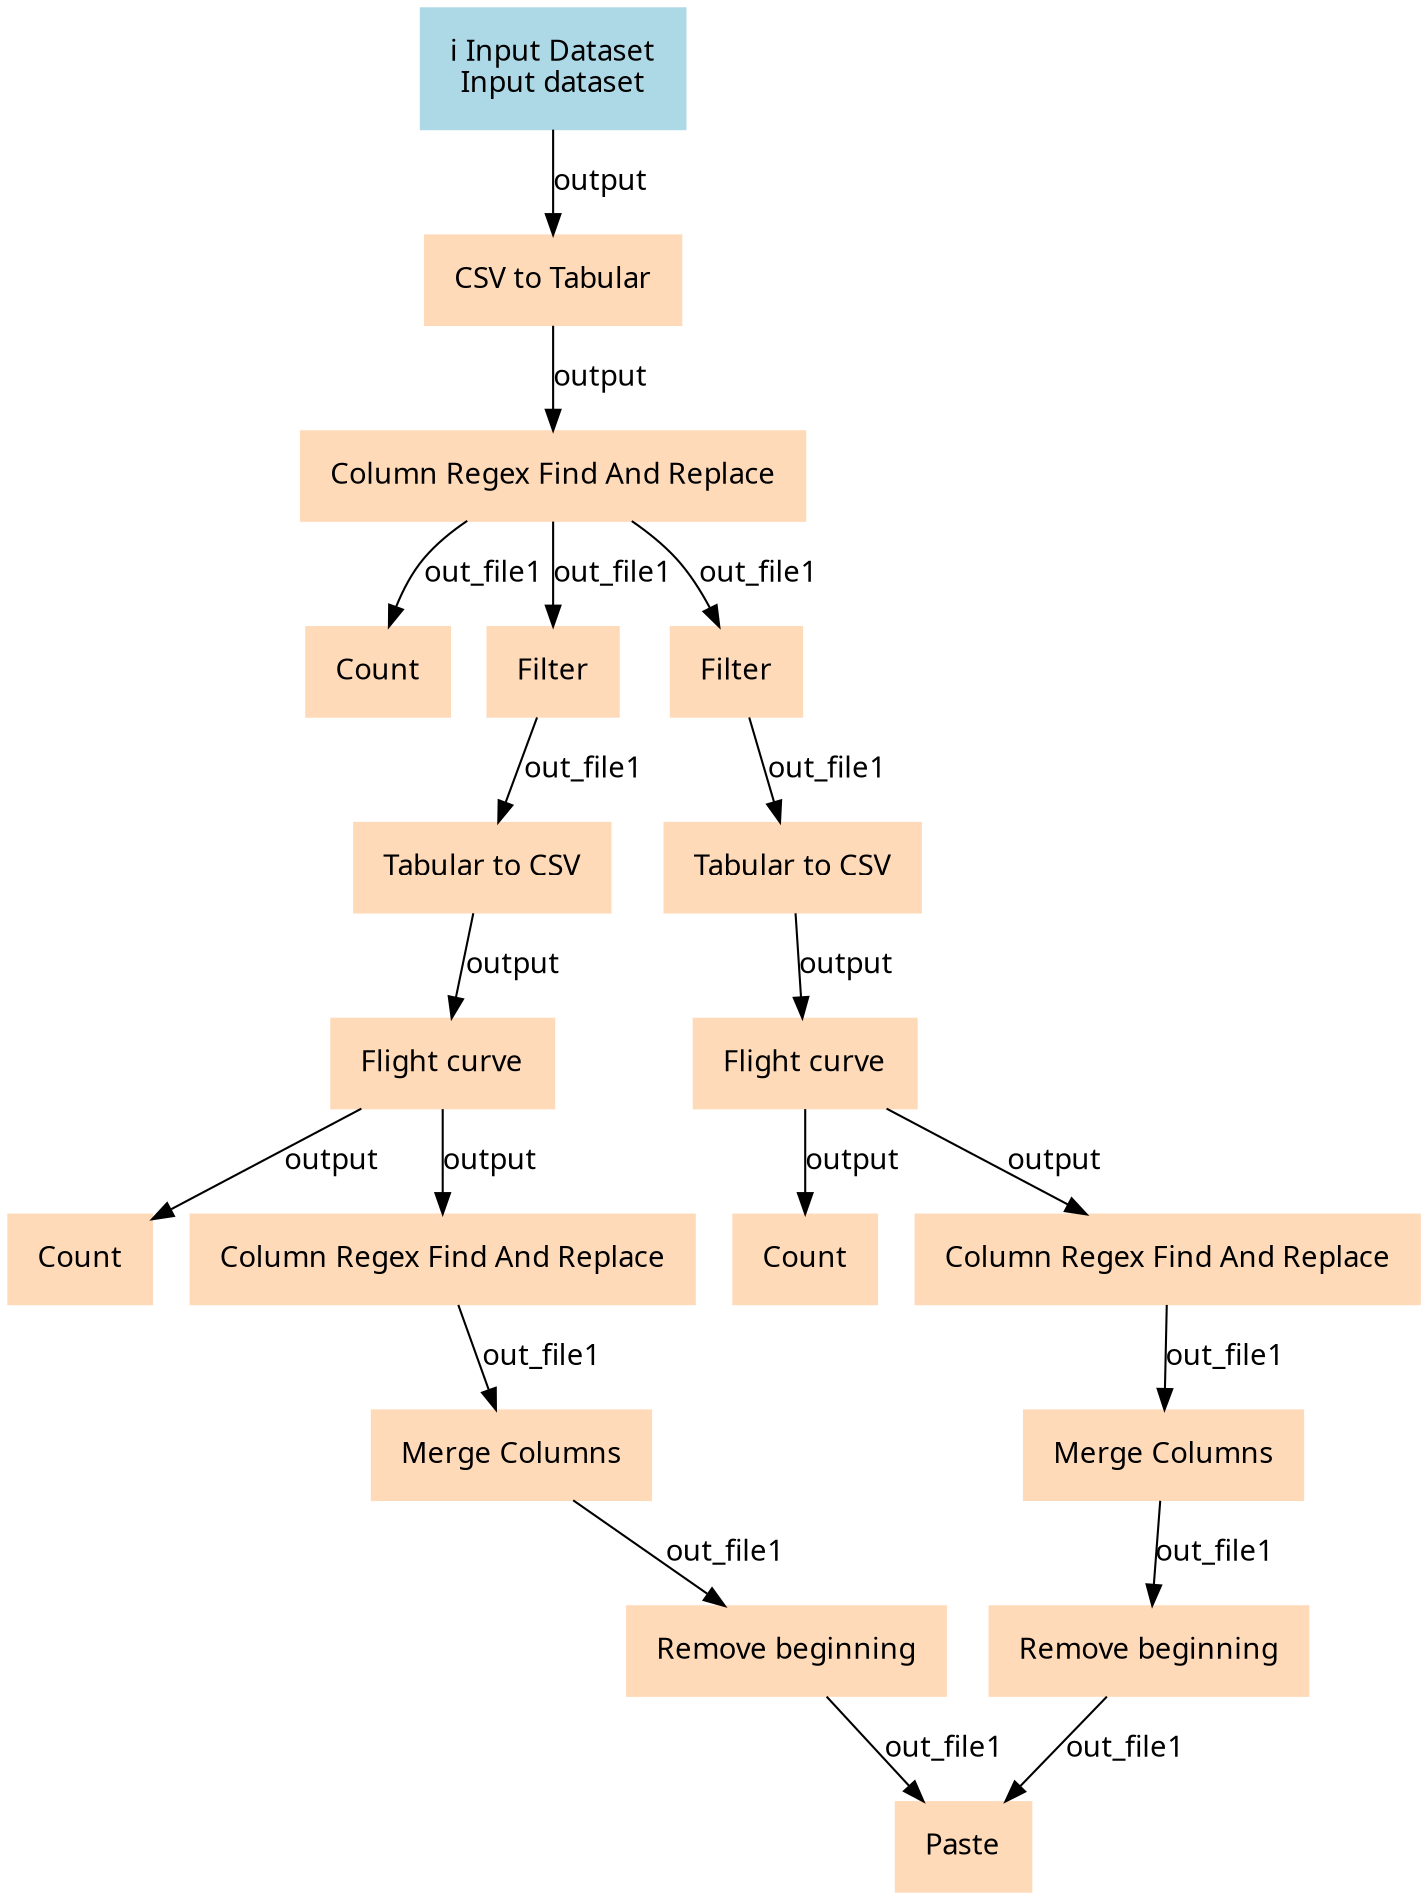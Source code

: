 digraph main {
  node [fontname="Atkinson Hyperlegible", shape=box, color=white,style=filled,color=peachpuff,margin="0.2,0.2"];
  edge [fontname="Atkinson Hyperlegible"];
  0[color=lightblue,label="ℹ️ Input Dataset\nInput dataset"]
  1[label="CSV to Tabular"]
  0 -> 1 [label="output"]
  10[label="Count"]
  8 -> 10 [label="output"]
  11[label="Column Regex Find And Replace"]
  8 -> 11 [label="output"]
  12[label="Count"]
  9 -> 12 [label="output"]
  13[label="Column Regex Find And Replace"]
  9 -> 13 [label="output"]
  14[label="Merge Columns"]
  11 -> 14 [label="out_file1"]
  15[label="Merge Columns"]
  13 -> 15 [label="out_file1"]
  16[label="Remove beginning"]
  14 -> 16 [label="out_file1"]
  17[label="Remove beginning"]
  15 -> 17 [label="out_file1"]
  18[label="Paste"]
  16 -> 18 [label="out_file1"]
  17 -> 18 [label="out_file1"]
  2[label="Column Regex Find And Replace"]
  1 -> 2 [label="output"]
  3[label="Count"]
  2 -> 3 [label="out_file1"]
  4[label="Filter"]
  2 -> 4 [label="out_file1"]
  5[label="Filter"]
  2 -> 5 [label="out_file1"]
  6[label="Tabular to CSV"]
  4 -> 6 [label="out_file1"]
  7[label="Tabular to CSV"]
  5 -> 7 [label="out_file1"]
  8[label="Flight curve"]
  6 -> 8 [label="output"]
  9[label="Flight curve"]
  7 -> 9 [label="output"]
}